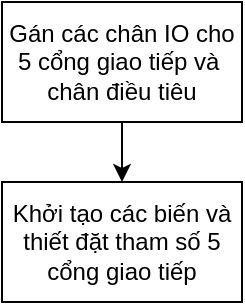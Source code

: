 <mxfile version="24.7.0" type="github">
  <diagram name="Trang-1" id="LlMixWFhONUNZASiiO3O">
    <mxGraphModel dx="756" dy="388" grid="1" gridSize="10" guides="1" tooltips="1" connect="1" arrows="1" fold="1" page="1" pageScale="1" pageWidth="850" pageHeight="1100" math="0" shadow="0">
      <root>
        <mxCell id="0" />
        <mxCell id="1" parent="0" />
        <mxCell id="qBExFxkKFhC-PHAohK6D-3" value="" style="edgeStyle=orthogonalEdgeStyle;rounded=0;orthogonalLoop=1;jettySize=auto;html=1;" edge="1" parent="1" source="qBExFxkKFhC-PHAohK6D-1" target="qBExFxkKFhC-PHAohK6D-2">
          <mxGeometry relative="1" as="geometry" />
        </mxCell>
        <mxCell id="qBExFxkKFhC-PHAohK6D-1" value="Gán các chân IO cho 5 cổng giao tiếp và&amp;nbsp; chân điều tiêu" style="rounded=0;whiteSpace=wrap;html=1;" vertex="1" parent="1">
          <mxGeometry x="365" y="60" width="120" height="60" as="geometry" />
        </mxCell>
        <mxCell id="qBExFxkKFhC-PHAohK6D-2" value="Khởi tạo các biến và thiết đặt tham số 5 cổng giao tiếp" style="rounded=0;whiteSpace=wrap;html=1;" vertex="1" parent="1">
          <mxGeometry x="365" y="150" width="120" height="60" as="geometry" />
        </mxCell>
      </root>
    </mxGraphModel>
  </diagram>
</mxfile>
